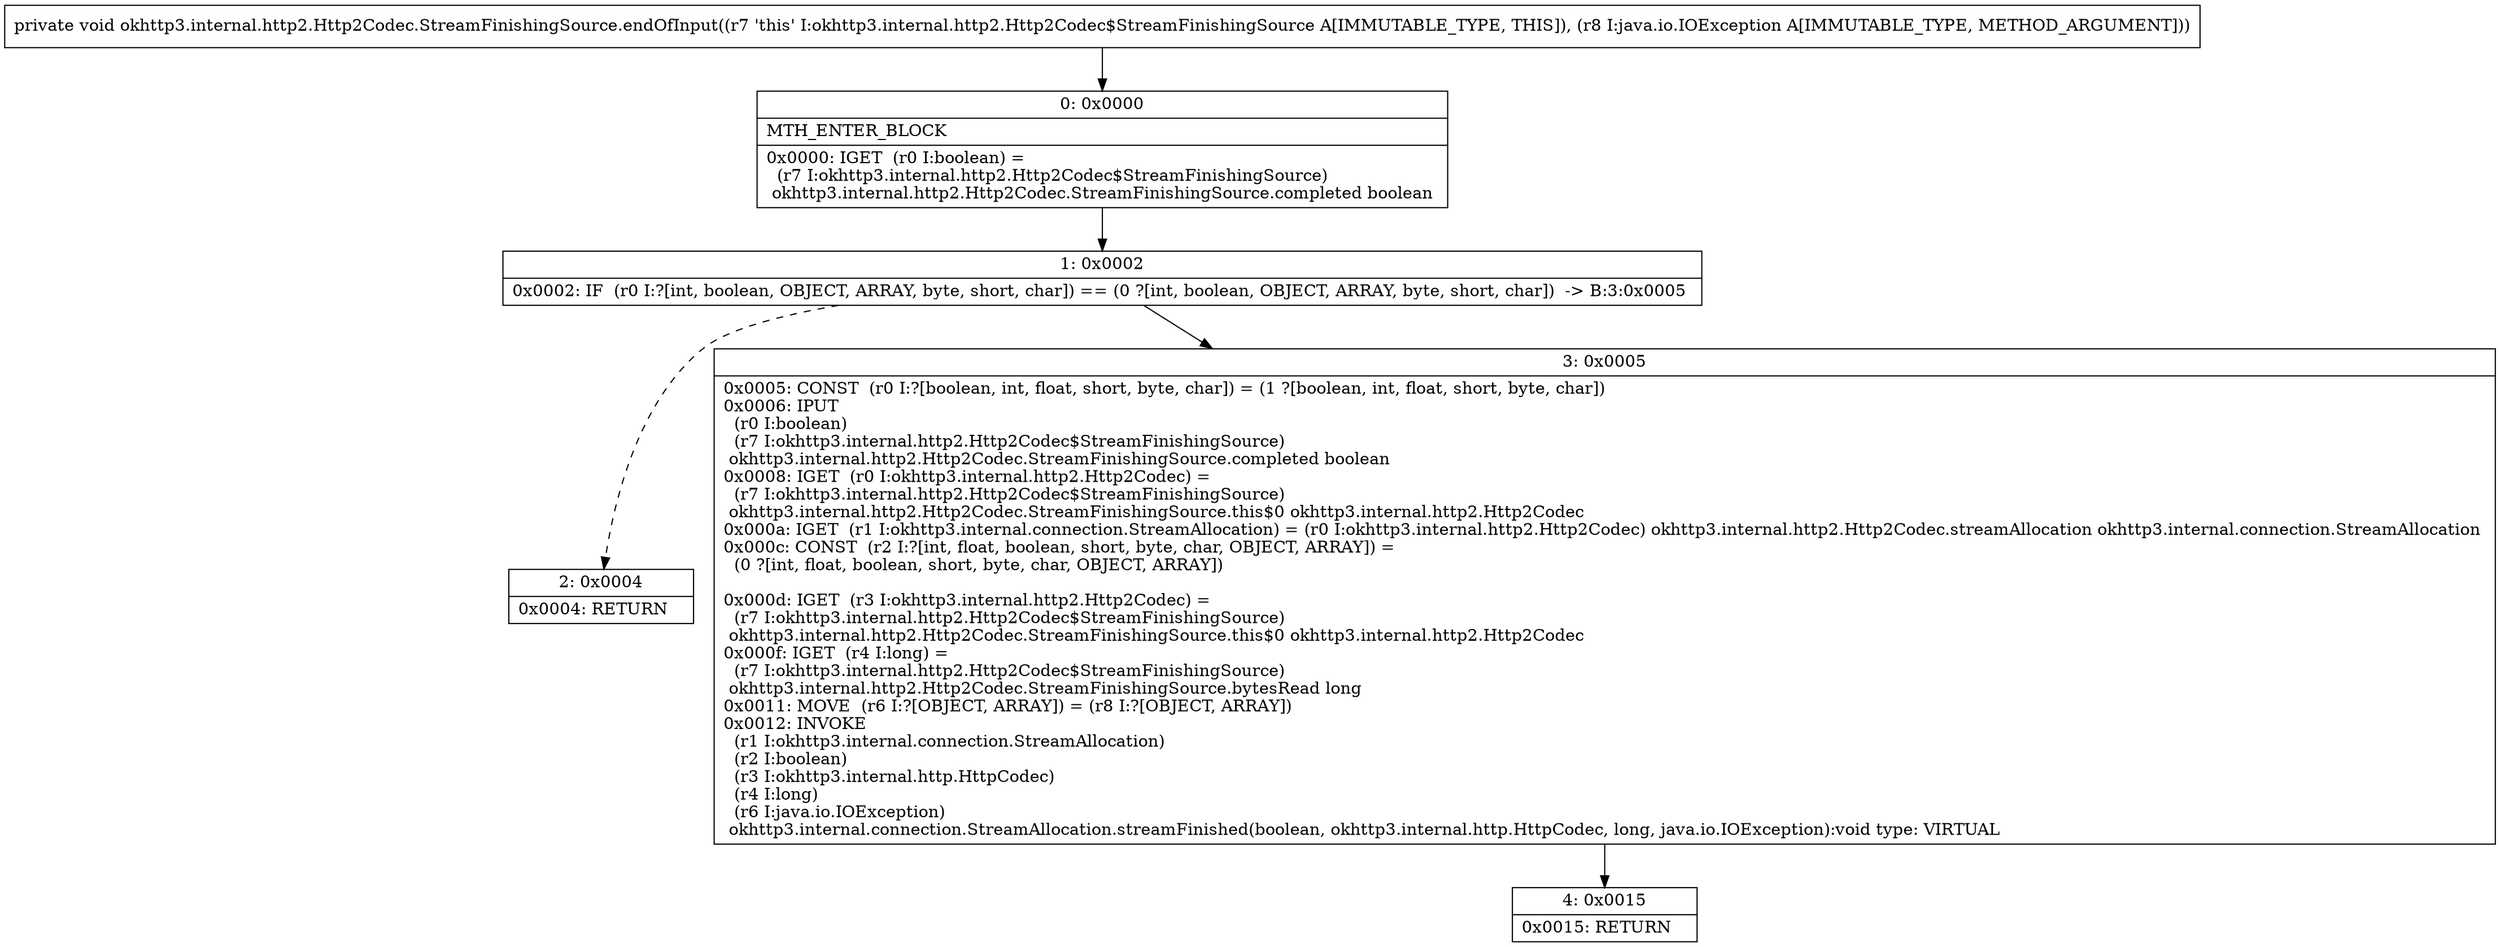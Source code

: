 digraph "CFG forokhttp3.internal.http2.Http2Codec.StreamFinishingSource.endOfInput(Ljava\/io\/IOException;)V" {
Node_0 [shape=record,label="{0\:\ 0x0000|MTH_ENTER_BLOCK\l|0x0000: IGET  (r0 I:boolean) = \l  (r7 I:okhttp3.internal.http2.Http2Codec$StreamFinishingSource)\l okhttp3.internal.http2.Http2Codec.StreamFinishingSource.completed boolean \l}"];
Node_1 [shape=record,label="{1\:\ 0x0002|0x0002: IF  (r0 I:?[int, boolean, OBJECT, ARRAY, byte, short, char]) == (0 ?[int, boolean, OBJECT, ARRAY, byte, short, char])  \-\> B:3:0x0005 \l}"];
Node_2 [shape=record,label="{2\:\ 0x0004|0x0004: RETURN   \l}"];
Node_3 [shape=record,label="{3\:\ 0x0005|0x0005: CONST  (r0 I:?[boolean, int, float, short, byte, char]) = (1 ?[boolean, int, float, short, byte, char]) \l0x0006: IPUT  \l  (r0 I:boolean)\l  (r7 I:okhttp3.internal.http2.Http2Codec$StreamFinishingSource)\l okhttp3.internal.http2.Http2Codec.StreamFinishingSource.completed boolean \l0x0008: IGET  (r0 I:okhttp3.internal.http2.Http2Codec) = \l  (r7 I:okhttp3.internal.http2.Http2Codec$StreamFinishingSource)\l okhttp3.internal.http2.Http2Codec.StreamFinishingSource.this$0 okhttp3.internal.http2.Http2Codec \l0x000a: IGET  (r1 I:okhttp3.internal.connection.StreamAllocation) = (r0 I:okhttp3.internal.http2.Http2Codec) okhttp3.internal.http2.Http2Codec.streamAllocation okhttp3.internal.connection.StreamAllocation \l0x000c: CONST  (r2 I:?[int, float, boolean, short, byte, char, OBJECT, ARRAY]) = \l  (0 ?[int, float, boolean, short, byte, char, OBJECT, ARRAY])\l \l0x000d: IGET  (r3 I:okhttp3.internal.http2.Http2Codec) = \l  (r7 I:okhttp3.internal.http2.Http2Codec$StreamFinishingSource)\l okhttp3.internal.http2.Http2Codec.StreamFinishingSource.this$0 okhttp3.internal.http2.Http2Codec \l0x000f: IGET  (r4 I:long) = \l  (r7 I:okhttp3.internal.http2.Http2Codec$StreamFinishingSource)\l okhttp3.internal.http2.Http2Codec.StreamFinishingSource.bytesRead long \l0x0011: MOVE  (r6 I:?[OBJECT, ARRAY]) = (r8 I:?[OBJECT, ARRAY]) \l0x0012: INVOKE  \l  (r1 I:okhttp3.internal.connection.StreamAllocation)\l  (r2 I:boolean)\l  (r3 I:okhttp3.internal.http.HttpCodec)\l  (r4 I:long)\l  (r6 I:java.io.IOException)\l okhttp3.internal.connection.StreamAllocation.streamFinished(boolean, okhttp3.internal.http.HttpCodec, long, java.io.IOException):void type: VIRTUAL \l}"];
Node_4 [shape=record,label="{4\:\ 0x0015|0x0015: RETURN   \l}"];
MethodNode[shape=record,label="{private void okhttp3.internal.http2.Http2Codec.StreamFinishingSource.endOfInput((r7 'this' I:okhttp3.internal.http2.Http2Codec$StreamFinishingSource A[IMMUTABLE_TYPE, THIS]), (r8 I:java.io.IOException A[IMMUTABLE_TYPE, METHOD_ARGUMENT])) }"];
MethodNode -> Node_0;
Node_0 -> Node_1;
Node_1 -> Node_2[style=dashed];
Node_1 -> Node_3;
Node_3 -> Node_4;
}

